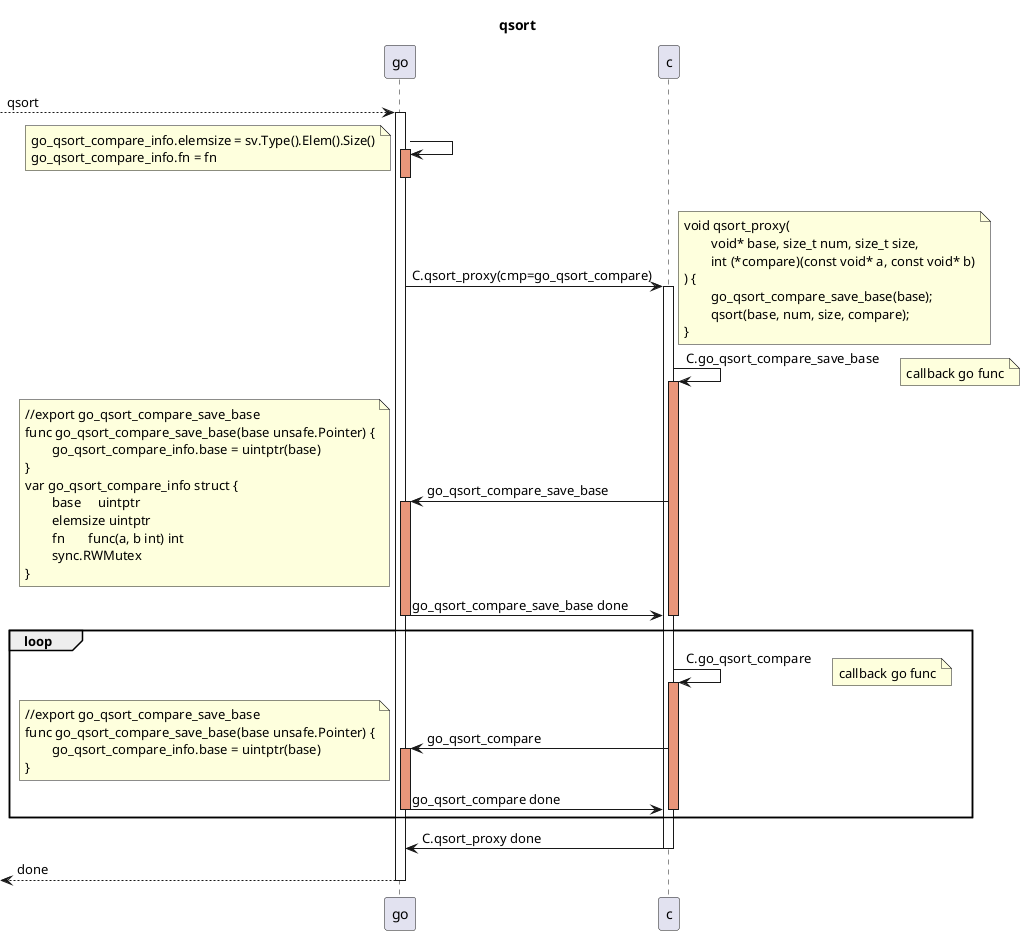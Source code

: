 ' Copyright 2017 <chaishushan{AT}gmail.com>. All rights reserved.
' Use of this source code is governed by a Apache
' license that can be found in the LICENSE file.

@startuml

title qsort

participant go
participant c

[--> go: qsort
activate go

go -> go
activate go #DarkSalmon
note left
	go_qsort_compare_info.elemsize = sv.Type().Elem().Size()
	go_qsort_compare_info.fn = fn
end note

deactivate go

go -> c: C.qsort_proxy(cmp=go_qsort_compare)
activate c
note right
void qsort_proxy(
	void* base, size_t num, size_t size,
	int (*compare)(const void* a, const void* b)
) {
	go_qsort_compare_save_base(base);
	qsort(base, num, size, compare);
}
end note

' begin
	c -> c: C.go_qsort_compare_save_base
	activate c #DarkSalmon
	note right: callback go func

	go <- c: go_qsort_compare_save_base
	activate go #DarkSalmon
	note left
		//export go_qsort_compare_save_base
		func go_qsort_compare_save_base(base unsafe.Pointer) {
			go_qsort_compare_info.base = uintptr(base)
		}
		var go_qsort_compare_info struct {
			base     uintptr
			elemsize uintptr
			fn       func(a, b int) int
			sync.RWMutex
		}
	end note

	go -> c: go_qsort_compare_save_base done
	deactivate go

	deactivate c
' end

loop
	c -> c: C.go_qsort_compare
	activate c #DarkSalmon
	note right: callback go func

	c -> go: go_qsort_compare
	activate go #DarkSalmon
	note left
		//export go_qsort_compare_save_base
		func go_qsort_compare_save_base(base unsafe.Pointer) {
			go_qsort_compare_info.base = uintptr(base)
		}
	end note

	go -> c: go_qsort_compare done
	deactivate go

	deactivate c
end

go <- c: C.qsort_proxy done
deactivate c

[<-- go: done
deactivate go

@enduml
